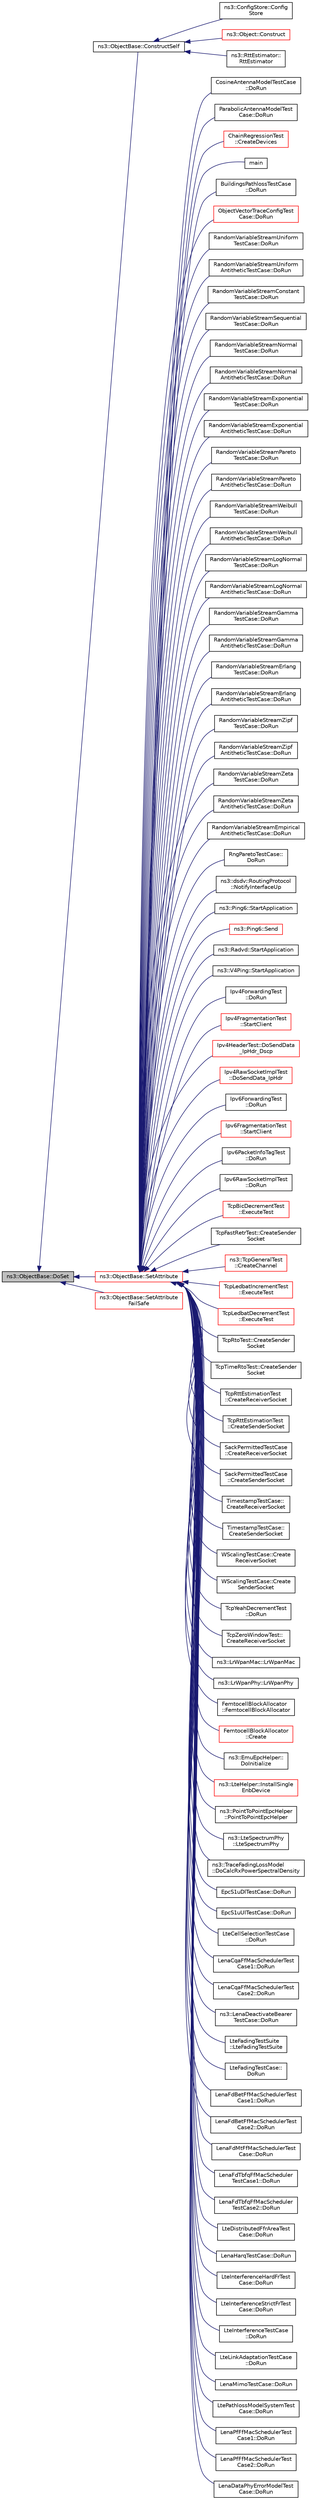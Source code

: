 digraph "ns3::ObjectBase::DoSet"
{
  edge [fontname="Helvetica",fontsize="10",labelfontname="Helvetica",labelfontsize="10"];
  node [fontname="Helvetica",fontsize="10",shape=record];
  rankdir="LR";
  Node1 [label="ns3::ObjectBase::DoSet",height=0.2,width=0.4,color="black", fillcolor="grey75", style="filled", fontcolor="black"];
  Node1 -> Node2 [dir="back",color="midnightblue",fontsize="10",style="solid"];
  Node2 [label="ns3::ObjectBase::ConstructSelf",height=0.2,width=0.4,color="black", fillcolor="white", style="filled",URL="$d2/dac/classns3_1_1ObjectBase.html#a5cda18dec6d0744cb652a3ed60056958"];
  Node2 -> Node3 [dir="back",color="midnightblue",fontsize="10",style="solid"];
  Node3 [label="ns3::ConfigStore::Config\lStore",height=0.2,width=0.4,color="black", fillcolor="white", style="filled",URL="$da/d51/classns3_1_1ConfigStore.html#ab2c0c2707ae2dc5489acd4cfccd63fd4"];
  Node2 -> Node4 [dir="back",color="midnightblue",fontsize="10",style="solid"];
  Node4 [label="ns3::Object::Construct",height=0.2,width=0.4,color="red", fillcolor="white", style="filled",URL="$d9/d77/classns3_1_1Object.html#a636e8411dc5228771f45c9b805d348fa"];
  Node2 -> Node5 [dir="back",color="midnightblue",fontsize="10",style="solid"];
  Node5 [label="ns3::RttEstimator::\lRttEstimator",height=0.2,width=0.4,color="black", fillcolor="white", style="filled",URL="$da/d1f/classns3_1_1RttEstimator.html#a86696ed57483bf9e19abbf6978c46581"];
  Node1 -> Node6 [dir="back",color="midnightblue",fontsize="10",style="solid"];
  Node6 [label="ns3::ObjectBase::SetAttribute",height=0.2,width=0.4,color="red", fillcolor="white", style="filled",URL="$d2/dac/classns3_1_1ObjectBase.html#ac60245d3ea4123bbc9b1d391f1f6592f"];
  Node6 -> Node7 [dir="back",color="midnightblue",fontsize="10",style="solid"];
  Node7 [label="CosineAntennaModelTestCase\l::DoRun",height=0.2,width=0.4,color="black", fillcolor="white", style="filled",URL="$da/d24/classCosineAntennaModelTestCase.html#af5080960707daf23a44d2d68f73187f2",tooltip="Implementation to actually run this TestCase. "];
  Node6 -> Node8 [dir="back",color="midnightblue",fontsize="10",style="solid"];
  Node8 [label="ParabolicAntennaModelTest\lCase::DoRun",height=0.2,width=0.4,color="black", fillcolor="white", style="filled",URL="$d0/d0a/classParabolicAntennaModelTestCase.html#aff4d840d72b8e53febb6ebbce2f19644",tooltip="Implementation to actually run this TestCase. "];
  Node6 -> Node9 [dir="back",color="midnightblue",fontsize="10",style="solid"];
  Node9 [label="ChainRegressionTest\l::CreateDevices",height=0.2,width=0.4,color="red", fillcolor="white", style="filled",URL="$da/d19/classChainRegressionTest.html#ae8b1dd906e3d52a223122c63d236bb19",tooltip="Create devices, install TCP/IP stack and applications. "];
  Node6 -> Node10 [dir="back",color="midnightblue",fontsize="10",style="solid"];
  Node10 [label="main",height=0.2,width=0.4,color="black", fillcolor="white", style="filled",URL="$d1/dc3/buildings-pathloss-profiler_8cc.html#a0ddf1224851353fc92bfbff6f499fa97"];
  Node6 -> Node11 [dir="back",color="midnightblue",fontsize="10",style="solid"];
  Node11 [label="BuildingsPathlossTestCase\l::DoRun",height=0.2,width=0.4,color="black", fillcolor="white", style="filled",URL="$db/dc5/classBuildingsPathlossTestCase.html#a6b16dda55a96c818e4612ada692b6b35",tooltip="Implementation to actually run this TestCase. "];
  Node6 -> Node12 [dir="back",color="midnightblue",fontsize="10",style="solid"];
  Node12 [label="ObjectVectorTraceConfigTest\lCase::DoRun",height=0.2,width=0.4,color="red", fillcolor="white", style="filled",URL="$d9/dc1/classObjectVectorTraceConfigTestCase.html#a9a6e89be5025970a01de8e4fb514b750",tooltip="Implementation to actually run this TestCase. "];
  Node6 -> Node13 [dir="back",color="midnightblue",fontsize="10",style="solid"];
  Node13 [label="RandomVariableStreamUniform\lTestCase::DoRun",height=0.2,width=0.4,color="black", fillcolor="white", style="filled",URL="$dd/d48/classRandomVariableStreamUniformTestCase.html#acd98890e6413349110a471847035892f",tooltip="Implementation to actually run this TestCase. "];
  Node6 -> Node14 [dir="back",color="midnightblue",fontsize="10",style="solid"];
  Node14 [label="RandomVariableStreamUniform\lAntitheticTestCase::DoRun",height=0.2,width=0.4,color="black", fillcolor="white", style="filled",URL="$d5/d78/classRandomVariableStreamUniformAntitheticTestCase.html#a268aa184dc12129f1e8d52efb087b138",tooltip="Implementation to actually run this TestCase. "];
  Node6 -> Node15 [dir="back",color="midnightblue",fontsize="10",style="solid"];
  Node15 [label="RandomVariableStreamConstant\lTestCase::DoRun",height=0.2,width=0.4,color="black", fillcolor="white", style="filled",URL="$d8/d4d/classRandomVariableStreamConstantTestCase.html#a4ce02511f1ef542dc540bf1b67110107",tooltip="Implementation to actually run this TestCase. "];
  Node6 -> Node16 [dir="back",color="midnightblue",fontsize="10",style="solid"];
  Node16 [label="RandomVariableStreamSequential\lTestCase::DoRun",height=0.2,width=0.4,color="black", fillcolor="white", style="filled",URL="$d8/da9/classRandomVariableStreamSequentialTestCase.html#af20ba034dc64583488703717f1f964df",tooltip="Implementation to actually run this TestCase. "];
  Node6 -> Node17 [dir="back",color="midnightblue",fontsize="10",style="solid"];
  Node17 [label="RandomVariableStreamNormal\lTestCase::DoRun",height=0.2,width=0.4,color="black", fillcolor="white", style="filled",URL="$dc/d32/classRandomVariableStreamNormalTestCase.html#a2c1c4ae92a8968425acae293ab6902ae",tooltip="Implementation to actually run this TestCase. "];
  Node6 -> Node18 [dir="back",color="midnightblue",fontsize="10",style="solid"];
  Node18 [label="RandomVariableStreamNormal\lAntitheticTestCase::DoRun",height=0.2,width=0.4,color="black", fillcolor="white", style="filled",URL="$d3/de9/classRandomVariableStreamNormalAntitheticTestCase.html#a233f98f7ae2e023e58a32e69d3d801a1",tooltip="Implementation to actually run this TestCase. "];
  Node6 -> Node19 [dir="back",color="midnightblue",fontsize="10",style="solid"];
  Node19 [label="RandomVariableStreamExponential\lTestCase::DoRun",height=0.2,width=0.4,color="black", fillcolor="white", style="filled",URL="$df/d79/classRandomVariableStreamExponentialTestCase.html#a6470c9d2ff0b5da0f26f52cb60c4f05d",tooltip="Implementation to actually run this TestCase. "];
  Node6 -> Node20 [dir="back",color="midnightblue",fontsize="10",style="solid"];
  Node20 [label="RandomVariableStreamExponential\lAntitheticTestCase::DoRun",height=0.2,width=0.4,color="black", fillcolor="white", style="filled",URL="$de/dc5/classRandomVariableStreamExponentialAntitheticTestCase.html#af5b912b3fb0c143ff01538bc9a367c01",tooltip="Implementation to actually run this TestCase. "];
  Node6 -> Node21 [dir="back",color="midnightblue",fontsize="10",style="solid"];
  Node21 [label="RandomVariableStreamPareto\lTestCase::DoRun",height=0.2,width=0.4,color="black", fillcolor="white", style="filled",URL="$de/d68/classRandomVariableStreamParetoTestCase.html#aaac32e346dd87c8e781fcfb97566aa7c",tooltip="Implementation to actually run this TestCase. "];
  Node6 -> Node22 [dir="back",color="midnightblue",fontsize="10",style="solid"];
  Node22 [label="RandomVariableStreamPareto\lAntitheticTestCase::DoRun",height=0.2,width=0.4,color="black", fillcolor="white", style="filled",URL="$da/de7/classRandomVariableStreamParetoAntitheticTestCase.html#a999b8b871b30cd7275bba0953979ecd2",tooltip="Implementation to actually run this TestCase. "];
  Node6 -> Node23 [dir="back",color="midnightblue",fontsize="10",style="solid"];
  Node23 [label="RandomVariableStreamWeibull\lTestCase::DoRun",height=0.2,width=0.4,color="black", fillcolor="white", style="filled",URL="$d5/d69/classRandomVariableStreamWeibullTestCase.html#aadc4348a5a7104c06a21c74db07c793e",tooltip="Implementation to actually run this TestCase. "];
  Node6 -> Node24 [dir="back",color="midnightblue",fontsize="10",style="solid"];
  Node24 [label="RandomVariableStreamWeibull\lAntitheticTestCase::DoRun",height=0.2,width=0.4,color="black", fillcolor="white", style="filled",URL="$d9/d29/classRandomVariableStreamWeibullAntitheticTestCase.html#a646eb24fbaafc1bc472f5b4c742df0d6",tooltip="Implementation to actually run this TestCase. "];
  Node6 -> Node25 [dir="back",color="midnightblue",fontsize="10",style="solid"];
  Node25 [label="RandomVariableStreamLogNormal\lTestCase::DoRun",height=0.2,width=0.4,color="black", fillcolor="white", style="filled",URL="$d6/d33/classRandomVariableStreamLogNormalTestCase.html#ab6ee956d829eb26ba949e3a4d99c6996",tooltip="Implementation to actually run this TestCase. "];
  Node6 -> Node26 [dir="back",color="midnightblue",fontsize="10",style="solid"];
  Node26 [label="RandomVariableStreamLogNormal\lAntitheticTestCase::DoRun",height=0.2,width=0.4,color="black", fillcolor="white", style="filled",URL="$d1/d0c/classRandomVariableStreamLogNormalAntitheticTestCase.html#a723deffbfad7dbfbeecee15109aa20fc",tooltip="Implementation to actually run this TestCase. "];
  Node6 -> Node27 [dir="back",color="midnightblue",fontsize="10",style="solid"];
  Node27 [label="RandomVariableStreamGamma\lTestCase::DoRun",height=0.2,width=0.4,color="black", fillcolor="white", style="filled",URL="$db/dc4/classRandomVariableStreamGammaTestCase.html#aa1a9e09d67bfb3985156919da14d76ad",tooltip="Implementation to actually run this TestCase. "];
  Node6 -> Node28 [dir="back",color="midnightblue",fontsize="10",style="solid"];
  Node28 [label="RandomVariableStreamGamma\lAntitheticTestCase::DoRun",height=0.2,width=0.4,color="black", fillcolor="white", style="filled",URL="$d7/d01/classRandomVariableStreamGammaAntitheticTestCase.html#ad5df183b68d515005c4759f7456c372a",tooltip="Implementation to actually run this TestCase. "];
  Node6 -> Node29 [dir="back",color="midnightblue",fontsize="10",style="solid"];
  Node29 [label="RandomVariableStreamErlang\lTestCase::DoRun",height=0.2,width=0.4,color="black", fillcolor="white", style="filled",URL="$d9/d38/classRandomVariableStreamErlangTestCase.html#a54853fd9902c0aeabd501845ebcd3f6d",tooltip="Implementation to actually run this TestCase. "];
  Node6 -> Node30 [dir="back",color="midnightblue",fontsize="10",style="solid"];
  Node30 [label="RandomVariableStreamErlang\lAntitheticTestCase::DoRun",height=0.2,width=0.4,color="black", fillcolor="white", style="filled",URL="$dd/d37/classRandomVariableStreamErlangAntitheticTestCase.html#acf2136fbba962cfd8a9654c08175079b",tooltip="Implementation to actually run this TestCase. "];
  Node6 -> Node31 [dir="back",color="midnightblue",fontsize="10",style="solid"];
  Node31 [label="RandomVariableStreamZipf\lTestCase::DoRun",height=0.2,width=0.4,color="black", fillcolor="white", style="filled",URL="$d8/d9d/classRandomVariableStreamZipfTestCase.html#a85704e09590df03d979c956f514d4e2d",tooltip="Implementation to actually run this TestCase. "];
  Node6 -> Node32 [dir="back",color="midnightblue",fontsize="10",style="solid"];
  Node32 [label="RandomVariableStreamZipf\lAntitheticTestCase::DoRun",height=0.2,width=0.4,color="black", fillcolor="white", style="filled",URL="$d9/db9/classRandomVariableStreamZipfAntitheticTestCase.html#a09c7d1e05440c0621417aed87b8e67ac",tooltip="Implementation to actually run this TestCase. "];
  Node6 -> Node33 [dir="back",color="midnightblue",fontsize="10",style="solid"];
  Node33 [label="RandomVariableStreamZeta\lTestCase::DoRun",height=0.2,width=0.4,color="black", fillcolor="white", style="filled",URL="$d8/de7/classRandomVariableStreamZetaTestCase.html#a7618faf8620a51f1ed56e1c7e10f3d1f",tooltip="Implementation to actually run this TestCase. "];
  Node6 -> Node34 [dir="back",color="midnightblue",fontsize="10",style="solid"];
  Node34 [label="RandomVariableStreamZeta\lAntitheticTestCase::DoRun",height=0.2,width=0.4,color="black", fillcolor="white", style="filled",URL="$d3/d91/classRandomVariableStreamZetaAntitheticTestCase.html#ac97c0559c3511e171350fabb6a5e8c74",tooltip="Implementation to actually run this TestCase. "];
  Node6 -> Node35 [dir="back",color="midnightblue",fontsize="10",style="solid"];
  Node35 [label="RandomVariableStreamEmpirical\lAntitheticTestCase::DoRun",height=0.2,width=0.4,color="black", fillcolor="white", style="filled",URL="$d9/d69/classRandomVariableStreamEmpiricalAntitheticTestCase.html#aff8e13cf80352999319d7600e2324d26",tooltip="Implementation to actually run this TestCase. "];
  Node6 -> Node36 [dir="back",color="midnightblue",fontsize="10",style="solid"];
  Node36 [label="RngParetoTestCase::\lDoRun",height=0.2,width=0.4,color="black", fillcolor="white", style="filled",URL="$d5/d35/classRngParetoTestCase.html#abb848c4fda89ed45d7a7bcdab8f345de",tooltip="Implementation to actually run this TestCase. "];
  Node6 -> Node37 [dir="back",color="midnightblue",fontsize="10",style="solid"];
  Node37 [label="ns3::dsdv::RoutingProtocol\l::NotifyInterfaceUp",height=0.2,width=0.4,color="black", fillcolor="white", style="filled",URL="$de/dca/classns3_1_1dsdv_1_1RoutingProtocol.html#a9a3edd95b3a0714d5aff5293e96883d2"];
  Node6 -> Node38 [dir="back",color="midnightblue",fontsize="10",style="solid"];
  Node38 [label="ns3::Ping6::StartApplication",height=0.2,width=0.4,color="black", fillcolor="white", style="filled",URL="$d7/dc8/classns3_1_1Ping6.html#aa7b184cb61e3c3cb32aefa4d0407f521",tooltip="Start the application. "];
  Node6 -> Node39 [dir="back",color="midnightblue",fontsize="10",style="solid"];
  Node39 [label="ns3::Ping6::Send",height=0.2,width=0.4,color="red", fillcolor="white", style="filled",URL="$d7/dc8/classns3_1_1Ping6.html#a90c69934f60e7260d72f6c9fa1e6b341",tooltip="Send a packet. "];
  Node6 -> Node40 [dir="back",color="midnightblue",fontsize="10",style="solid"];
  Node40 [label="ns3::Radvd::StartApplication",height=0.2,width=0.4,color="black", fillcolor="white", style="filled",URL="$d5/dd8/classns3_1_1Radvd.html#ab3d7cd100356262e43c24e608ef1aff4",tooltip="Start the application. "];
  Node6 -> Node41 [dir="back",color="midnightblue",fontsize="10",style="solid"];
  Node41 [label="ns3::V4Ping::StartApplication",height=0.2,width=0.4,color="black", fillcolor="white", style="filled",URL="$d3/da5/classns3_1_1V4Ping.html#ac5176e135c81f0764bcd560c7fc71390",tooltip="Application specific startup code. "];
  Node6 -> Node42 [dir="back",color="midnightblue",fontsize="10",style="solid"];
  Node42 [label="Ipv4ForwardingTest\l::DoRun",height=0.2,width=0.4,color="black", fillcolor="white", style="filled",URL="$db/d18/classIpv4ForwardingTest.html#aa3735e1731b087938e97f39b7d90dd35",tooltip="Implementation to actually run this TestCase. "];
  Node6 -> Node43 [dir="back",color="midnightblue",fontsize="10",style="solid"];
  Node43 [label="Ipv4FragmentationTest\l::StartClient",height=0.2,width=0.4,color="red", fillcolor="white", style="filled",URL="$d2/d57/classIpv4FragmentationTest.html#a5ce3759e72c31d2f86d6424ff0702b47",tooltip="Start the client. "];
  Node6 -> Node44 [dir="back",color="midnightblue",fontsize="10",style="solid"];
  Node44 [label="Ipv4HeaderTest::DoSendData\l_IpHdr_Dscp",height=0.2,width=0.4,color="red", fillcolor="white", style="filled",URL="$d7/dba/classIpv4HeaderTest.html#add7c6ef7aa63f94ed04b22090ccc551e",tooltip="Send a packet with speciic DSCP and ECN fields. "];
  Node6 -> Node45 [dir="back",color="midnightblue",fontsize="10",style="solid"];
  Node45 [label="Ipv4RawSocketImplTest\l::DoSendData_IpHdr",height=0.2,width=0.4,color="red", fillcolor="white", style="filled",URL="$d9/da3/classIpv4RawSocketImplTest.html#a94bfd4cdde1004ff32b3ac02c31703ef",tooltip="Send data. "];
  Node6 -> Node46 [dir="back",color="midnightblue",fontsize="10",style="solid"];
  Node46 [label="Ipv6ForwardingTest\l::DoRun",height=0.2,width=0.4,color="black", fillcolor="white", style="filled",URL="$db/de3/classIpv6ForwardingTest.html#a6144bc09598dfbf6a8974f1342dcce66",tooltip="Implementation to actually run this TestCase. "];
  Node6 -> Node47 [dir="back",color="midnightblue",fontsize="10",style="solid"];
  Node47 [label="Ipv6FragmentationTest\l::StartClient",height=0.2,width=0.4,color="red", fillcolor="white", style="filled",URL="$d1/dbc/classIpv6FragmentationTest.html#afe87fca4651780b7210efb45a77eadff",tooltip="Start the client. "];
  Node6 -> Node48 [dir="back",color="midnightblue",fontsize="10",style="solid"];
  Node48 [label="Ipv6PacketInfoTagTest\l::DoRun",height=0.2,width=0.4,color="black", fillcolor="white", style="filled",URL="$dd/d77/classIpv6PacketInfoTagTest.html#a6b51aaddc63d2aaef95b72056cb5b36d",tooltip="Implementation to actually run this TestCase. "];
  Node6 -> Node49 [dir="back",color="midnightblue",fontsize="10",style="solid"];
  Node49 [label="Ipv6RawSocketImplTest\l::DoRun",height=0.2,width=0.4,color="black", fillcolor="white", style="filled",URL="$d4/d86/classIpv6RawSocketImplTest.html#a38877abe88d646fe0c8fd155a481049c",tooltip="Implementation to actually run this TestCase. "];
  Node6 -> Node50 [dir="back",color="midnightblue",fontsize="10",style="solid"];
  Node50 [label="TcpBicDecrementTest\l::ExecuteTest",height=0.2,width=0.4,color="red", fillcolor="white", style="filled",URL="$d8/dc5/classTcpBicDecrementTest.html#ac43685ed144fb8439ad966e912d25248",tooltip="Execute the test. "];
  Node6 -> Node51 [dir="back",color="midnightblue",fontsize="10",style="solid"];
  Node51 [label="TcpFastRetrTest::CreateSender\lSocket",height=0.2,width=0.4,color="black", fillcolor="white", style="filled",URL="$df/d85/classTcpFastRetrTest.html#a2c9d7bede67aca9e0c96f2dc0e6ff9c1",tooltip="Create and install the socket to install on the sender. "];
  Node6 -> Node52 [dir="back",color="midnightblue",fontsize="10",style="solid"];
  Node52 [label="ns3::TcpGeneralTest\l::CreateChannel",height=0.2,width=0.4,color="red", fillcolor="white", style="filled",URL="$d2/dfd/classns3_1_1TcpGeneralTest.html#a809e0bad8c6722d3a0fcd6747a231e35",tooltip="Create and return the channel installed between the two socket. "];
  Node6 -> Node53 [dir="back",color="midnightblue",fontsize="10",style="solid"];
  Node53 [label="TcpLedbatIncrementTest\l::ExecuteTest",height=0.2,width=0.4,color="red", fillcolor="white", style="filled",URL="$d8/d63/classTcpLedbatIncrementTest.html#a84a03d2ecd9136e498c22721122e2b6b",tooltip="Execute the test. "];
  Node6 -> Node54 [dir="back",color="midnightblue",fontsize="10",style="solid"];
  Node54 [label="TcpLedbatDecrementTest\l::ExecuteTest",height=0.2,width=0.4,color="red", fillcolor="white", style="filled",URL="$d7/d5c/classTcpLedbatDecrementTest.html#a6c33fcfc3f71942ffc0b987f8d685f8d",tooltip="Execute the test. "];
  Node6 -> Node55 [dir="back",color="midnightblue",fontsize="10",style="solid"];
  Node55 [label="TcpRtoTest::CreateSender\lSocket",height=0.2,width=0.4,color="black", fillcolor="white", style="filled",URL="$de/d2b/classTcpRtoTest.html#ab2403191ee2bca4b03bd7d9f1fd5c832",tooltip="Create and install the socket to install on the sender. "];
  Node6 -> Node56 [dir="back",color="midnightblue",fontsize="10",style="solid"];
  Node56 [label="TcpTimeRtoTest::CreateSender\lSocket",height=0.2,width=0.4,color="black", fillcolor="white", style="filled",URL="$dc/da7/classTcpTimeRtoTest.html#a1de56f4678c729df31417a732dadac91",tooltip="Create and install the socket to install on the sender. "];
  Node6 -> Node57 [dir="back",color="midnightblue",fontsize="10",style="solid"];
  Node57 [label="TcpRttEstimationTest\l::CreateReceiverSocket",height=0.2,width=0.4,color="black", fillcolor="white", style="filled",URL="$dc/deb/classTcpRttEstimationTest.html#ad28cb87b3ee874008937ff5158980e3d",tooltip="Create and install the socket to install on the receiver. "];
  Node6 -> Node58 [dir="back",color="midnightblue",fontsize="10",style="solid"];
  Node58 [label="TcpRttEstimationTest\l::CreateSenderSocket",height=0.2,width=0.4,color="black", fillcolor="white", style="filled",URL="$dc/deb/classTcpRttEstimationTest.html#a9b84db1757b8702294bc1310160adc44",tooltip="Create and install the socket to install on the sender. "];
  Node6 -> Node59 [dir="back",color="midnightblue",fontsize="10",style="solid"];
  Node59 [label="SackPermittedTestCase\l::CreateReceiverSocket",height=0.2,width=0.4,color="black", fillcolor="white", style="filled",URL="$dc/d3b/classSackPermittedTestCase.html#a841608094c8c4d7be080657e94049cd9",tooltip="Create and install the socket to install on the receiver. "];
  Node6 -> Node60 [dir="back",color="midnightblue",fontsize="10",style="solid"];
  Node60 [label="SackPermittedTestCase\l::CreateSenderSocket",height=0.2,width=0.4,color="black", fillcolor="white", style="filled",URL="$dc/d3b/classSackPermittedTestCase.html#af9d0ae684dd5c81dcac425f7f48128bf",tooltip="Create and install the socket to install on the sender. "];
  Node6 -> Node61 [dir="back",color="midnightblue",fontsize="10",style="solid"];
  Node61 [label="TimestampTestCase::\lCreateReceiverSocket",height=0.2,width=0.4,color="black", fillcolor="white", style="filled",URL="$df/db9/classTimestampTestCase.html#a391b0d079e952d9ab76bfc10134c41a4",tooltip="Create and install the socket to install on the receiver. "];
  Node6 -> Node62 [dir="back",color="midnightblue",fontsize="10",style="solid"];
  Node62 [label="TimestampTestCase::\lCreateSenderSocket",height=0.2,width=0.4,color="black", fillcolor="white", style="filled",URL="$df/db9/classTimestampTestCase.html#a0b1b0ff811a6c57f02c818db1d4b803e",tooltip="Create and install the socket to install on the sender. "];
  Node6 -> Node63 [dir="back",color="midnightblue",fontsize="10",style="solid"];
  Node63 [label="WScalingTestCase::Create\lReceiverSocket",height=0.2,width=0.4,color="black", fillcolor="white", style="filled",URL="$d7/d9a/classWScalingTestCase.html#a45cb1ef68ab73dc766fb5ec6def3524f",tooltip="Create and install the socket to install on the receiver. "];
  Node6 -> Node64 [dir="back",color="midnightblue",fontsize="10",style="solid"];
  Node64 [label="WScalingTestCase::Create\lSenderSocket",height=0.2,width=0.4,color="black", fillcolor="white", style="filled",URL="$d7/d9a/classWScalingTestCase.html#a1b29911344276ed50597df32b2e8569d",tooltip="Create and install the socket to install on the sender. "];
  Node6 -> Node65 [dir="back",color="midnightblue",fontsize="10",style="solid"];
  Node65 [label="TcpYeahDecrementTest\l::DoRun",height=0.2,width=0.4,color="black", fillcolor="white", style="filled",URL="$da/d80/classTcpYeahDecrementTest.html#a699fd95f30a62b6570bce1a2d60780b3",tooltip="Implementation to actually run this TestCase. "];
  Node6 -> Node66 [dir="back",color="midnightblue",fontsize="10",style="solid"];
  Node66 [label="TcpZeroWindowTest::\lCreateReceiverSocket",height=0.2,width=0.4,color="black", fillcolor="white", style="filled",URL="$d1/db9/classTcpZeroWindowTest.html#a50c83ae2a30fae1f9fe9d9409daeea5e",tooltip="Create and install the socket to install on the receiver. "];
  Node6 -> Node67 [dir="back",color="midnightblue",fontsize="10",style="solid"];
  Node67 [label="ns3::LrWpanMac::LrWpanMac",height=0.2,width=0.4,color="black", fillcolor="white", style="filled",URL="$db/d57/classns3_1_1LrWpanMac.html#ae85526f526890de95937d9e6f1771403"];
  Node6 -> Node68 [dir="back",color="midnightblue",fontsize="10",style="solid"];
  Node68 [label="ns3::LrWpanPhy::LrWpanPhy",height=0.2,width=0.4,color="black", fillcolor="white", style="filled",URL="$d6/d61/classns3_1_1LrWpanPhy.html#a93412f30a30d144978857a5205c55b7b"];
  Node6 -> Node69 [dir="back",color="midnightblue",fontsize="10",style="solid"];
  Node69 [label="FemtocellBlockAllocator\l::FemtocellBlockAllocator",height=0.2,width=0.4,color="black", fillcolor="white", style="filled",URL="$dd/d6a/classFemtocellBlockAllocator.html#a6258c3cdb7be54a9500e8f74967ca7b5"];
  Node6 -> Node70 [dir="back",color="midnightblue",fontsize="10",style="solid"];
  Node70 [label="FemtocellBlockAllocator\l::Create",height=0.2,width=0.4,color="red", fillcolor="white", style="filled",URL="$dd/d6a/classFemtocellBlockAllocator.html#ac3f3dd07dae696b6991e9d483e4fffe5"];
  Node6 -> Node71 [dir="back",color="midnightblue",fontsize="10",style="solid"];
  Node71 [label="ns3::EmuEpcHelper::\lDoInitialize",height=0.2,width=0.4,color="black", fillcolor="white", style="filled",URL="$d9/db8/classns3_1_1EmuEpcHelper.html#ae66ac77634aad1dfb03bbe0d8a54acc1"];
  Node6 -> Node72 [dir="back",color="midnightblue",fontsize="10",style="solid"];
  Node72 [label="ns3::LteHelper::InstallSingle\lEnbDevice",height=0.2,width=0.4,color="red", fillcolor="white", style="filled",URL="$d6/d63/classns3_1_1LteHelper.html#afac168014c3a4ac5c30bfd7c1d09cb96"];
  Node6 -> Node73 [dir="back",color="midnightblue",fontsize="10",style="solid"];
  Node73 [label="ns3::PointToPointEpcHelper\l::PointToPointEpcHelper",height=0.2,width=0.4,color="black", fillcolor="white", style="filled",URL="$de/d5b/classns3_1_1PointToPointEpcHelper.html#a3d4c34f6a194c994d45e0dac5019b8cb"];
  Node6 -> Node74 [dir="back",color="midnightblue",fontsize="10",style="solid"];
  Node74 [label="ns3::LteSpectrumPhy\l::LteSpectrumPhy",height=0.2,width=0.4,color="black", fillcolor="white", style="filled",URL="$de/def/classns3_1_1LteSpectrumPhy.html#a689d4909a1da1d10727e382ad8b04a91"];
  Node6 -> Node75 [dir="back",color="midnightblue",fontsize="10",style="solid"];
  Node75 [label="ns3::TraceFadingLossModel\l::DoCalcRxPowerSpectralDensity",height=0.2,width=0.4,color="black", fillcolor="white", style="filled",URL="$d8/ddd/classns3_1_1TraceFadingLossModel.html#ae7ce6b9691f0e0c0607c01ca2e9c7fa6"];
  Node6 -> Node76 [dir="back",color="midnightblue",fontsize="10",style="solid"];
  Node76 [label="EpcS1uDlTestCase::DoRun",height=0.2,width=0.4,color="black", fillcolor="white", style="filled",URL="$db/d72/classEpcS1uDlTestCase.html#a2ac9313672e6c5e2a5a33f98a77ffec2",tooltip="Implementation to actually run this TestCase. "];
  Node6 -> Node77 [dir="back",color="midnightblue",fontsize="10",style="solid"];
  Node77 [label="EpcS1uUlTestCase::DoRun",height=0.2,width=0.4,color="black", fillcolor="white", style="filled",URL="$d8/d4d/classEpcS1uUlTestCase.html#a6fa27997312de46d9b0f3ab2221a24fa",tooltip="Implementation to actually run this TestCase. "];
  Node6 -> Node78 [dir="back",color="midnightblue",fontsize="10",style="solid"];
  Node78 [label="LteCellSelectionTestCase\l::DoRun",height=0.2,width=0.4,color="black", fillcolor="white", style="filled",URL="$d3/d21/classLteCellSelectionTestCase.html#a2ad9dadf26f7beb5d3ed1c6dfbcef90a",tooltip="Setup the simulation according to the configuration set by the class constructor, run it..."];
  Node6 -> Node79 [dir="back",color="midnightblue",fontsize="10",style="solid"];
  Node79 [label="LenaCqaFfMacSchedulerTest\lCase1::DoRun",height=0.2,width=0.4,color="black", fillcolor="white", style="filled",URL="$d2/d5c/classLenaCqaFfMacSchedulerTestCase1.html#a91b3e2ef4ff292dbeda5559ff0eae1e6",tooltip="Implementation to actually run this TestCase. "];
  Node6 -> Node80 [dir="back",color="midnightblue",fontsize="10",style="solid"];
  Node80 [label="LenaCqaFfMacSchedulerTest\lCase2::DoRun",height=0.2,width=0.4,color="black", fillcolor="white", style="filled",URL="$d4/d7d/classLenaCqaFfMacSchedulerTestCase2.html#a773e8490a80a3afe50adf54d713d3e4a",tooltip="Implementation to actually run this TestCase. "];
  Node6 -> Node81 [dir="back",color="midnightblue",fontsize="10",style="solid"];
  Node81 [label="ns3::LenaDeactivateBearer\lTestCase::DoRun",height=0.2,width=0.4,color="black", fillcolor="white", style="filled",URL="$d4/d2f/classns3_1_1LenaDeactivateBearerTestCase.html#a214d777e46f96b701efdfd360871f53f",tooltip="Implementation to actually run this TestCase. "];
  Node6 -> Node82 [dir="back",color="midnightblue",fontsize="10",style="solid"];
  Node82 [label="LteFadingTestSuite\l::LteFadingTestSuite",height=0.2,width=0.4,color="black", fillcolor="white", style="filled",URL="$da/d7a/classLteFadingTestSuite.html#aa8f5d146edf68b18fe52196168dcbf90"];
  Node6 -> Node83 [dir="back",color="midnightblue",fontsize="10",style="solid"];
  Node83 [label="LteFadingTestCase::\lDoRun",height=0.2,width=0.4,color="black", fillcolor="white", style="filled",URL="$d3/de9/classLteFadingTestCase.html#af4d79285b8c87cc46d637330961f2655",tooltip="Implementation to actually run this TestCase. "];
  Node6 -> Node84 [dir="back",color="midnightblue",fontsize="10",style="solid"];
  Node84 [label="LenaFdBetFfMacSchedulerTest\lCase1::DoRun",height=0.2,width=0.4,color="black", fillcolor="white", style="filled",URL="$de/d24/classLenaFdBetFfMacSchedulerTestCase1.html#a21b7a9f396adcc1ab24ddefc919345f2",tooltip="Implementation to actually run this TestCase. "];
  Node6 -> Node85 [dir="back",color="midnightblue",fontsize="10",style="solid"];
  Node85 [label="LenaFdBetFfMacSchedulerTest\lCase2::DoRun",height=0.2,width=0.4,color="black", fillcolor="white", style="filled",URL="$d5/de5/classLenaFdBetFfMacSchedulerTestCase2.html#a51c587a50f2087be7c3950f4d2d82852",tooltip="Implementation to actually run this TestCase. "];
  Node6 -> Node86 [dir="back",color="midnightblue",fontsize="10",style="solid"];
  Node86 [label="LenaFdMtFfMacSchedulerTest\lCase::DoRun",height=0.2,width=0.4,color="black", fillcolor="white", style="filled",URL="$d6/dbd/classLenaFdMtFfMacSchedulerTestCase.html#a5cfc445b7daa4a02df317b46ee007f1a",tooltip="Implementation to actually run this TestCase. "];
  Node6 -> Node87 [dir="back",color="midnightblue",fontsize="10",style="solid"];
  Node87 [label="LenaFdTbfqFfMacScheduler\lTestCase1::DoRun",height=0.2,width=0.4,color="black", fillcolor="white", style="filled",URL="$d8/d07/classLenaFdTbfqFfMacSchedulerTestCase1.html#ae0536bf54d4e05fbf3600c1654c14cc0",tooltip="Implementation to actually run this TestCase. "];
  Node6 -> Node88 [dir="back",color="midnightblue",fontsize="10",style="solid"];
  Node88 [label="LenaFdTbfqFfMacScheduler\lTestCase2::DoRun",height=0.2,width=0.4,color="black", fillcolor="white", style="filled",URL="$d4/da3/classLenaFdTbfqFfMacSchedulerTestCase2.html#a2e43d4f9483463dffa86410a1ce47140",tooltip="Implementation to actually run this TestCase. "];
  Node6 -> Node89 [dir="back",color="midnightblue",fontsize="10",style="solid"];
  Node89 [label="LteDistributedFfrAreaTest\lCase::DoRun",height=0.2,width=0.4,color="black", fillcolor="white", style="filled",URL="$d7/d87/classLteDistributedFfrAreaTestCase.html#a1a386a39f2ddc3d22b17a134b775e2b7",tooltip="Implementation to actually run this TestCase. "];
  Node6 -> Node90 [dir="back",color="midnightblue",fontsize="10",style="solid"];
  Node90 [label="LenaHarqTestCase::DoRun",height=0.2,width=0.4,color="black", fillcolor="white", style="filled",URL="$dc/d87/classLenaHarqTestCase.html#a77a86faca2ff6021e971516d82ea0533",tooltip="Implementation to actually run this TestCase. "];
  Node6 -> Node91 [dir="back",color="midnightblue",fontsize="10",style="solid"];
  Node91 [label="LteInterferenceHardFrTest\lCase::DoRun",height=0.2,width=0.4,color="black", fillcolor="white", style="filled",URL="$d5/d60/classLteInterferenceHardFrTestCase.html#a2967abd43e38abed8a9d85d51c59937b",tooltip="Implementation to actually run this TestCase. "];
  Node6 -> Node92 [dir="back",color="midnightblue",fontsize="10",style="solid"];
  Node92 [label="LteInterferenceStrictFrTest\lCase::DoRun",height=0.2,width=0.4,color="black", fillcolor="white", style="filled",URL="$d6/da6/classLteInterferenceStrictFrTestCase.html#a8c8428c04ea0f4a892f289bb8423da52",tooltip="Implementation to actually run this TestCase. "];
  Node6 -> Node93 [dir="back",color="midnightblue",fontsize="10",style="solid"];
  Node93 [label="LteInterferenceTestCase\l::DoRun",height=0.2,width=0.4,color="black", fillcolor="white", style="filled",URL="$d8/d09/classLteInterferenceTestCase.html#adc059d120a4d9effd2ca5f6fecaae31a",tooltip="Implementation to actually run this TestCase. "];
  Node6 -> Node94 [dir="back",color="midnightblue",fontsize="10",style="solid"];
  Node94 [label="LteLinkAdaptationTestCase\l::DoRun",height=0.2,width=0.4,color="black", fillcolor="white", style="filled",URL="$d6/df3/classLteLinkAdaptationTestCase.html#a2310163be7e860827f18fce7fd100649",tooltip="Implementation to actually run this TestCase. "];
  Node6 -> Node95 [dir="back",color="midnightblue",fontsize="10",style="solid"];
  Node95 [label="LenaMimoTestCase::DoRun",height=0.2,width=0.4,color="black", fillcolor="white", style="filled",URL="$d4/d7e/classLenaMimoTestCase.html#a5479f5cb1621e84f8d28b4779f3e3b7c",tooltip="Implementation to actually run this TestCase. "];
  Node6 -> Node96 [dir="back",color="midnightblue",fontsize="10",style="solid"];
  Node96 [label="LtePathlossModelSystemTest\lCase::DoRun",height=0.2,width=0.4,color="black", fillcolor="white", style="filled",URL="$d2/d51/classLtePathlossModelSystemTestCase.html#a6cf8d23b5eab69a72e893419bbd13c1b",tooltip="Implementation to actually run this TestCase. "];
  Node6 -> Node97 [dir="back",color="midnightblue",fontsize="10",style="solid"];
  Node97 [label="LenaPfFfMacSchedulerTest\lCase1::DoRun",height=0.2,width=0.4,color="black", fillcolor="white", style="filled",URL="$df/d47/classLenaPfFfMacSchedulerTestCase1.html#a34e366045d568d5a38bedfeebbf72b79",tooltip="Implementation to actually run this TestCase. "];
  Node6 -> Node98 [dir="back",color="midnightblue",fontsize="10",style="solid"];
  Node98 [label="LenaPfFfMacSchedulerTest\lCase2::DoRun",height=0.2,width=0.4,color="black", fillcolor="white", style="filled",URL="$d9/dd8/classLenaPfFfMacSchedulerTestCase2.html#a693c0eff7472d9b3bb12f1f95e46253b",tooltip="Implementation to actually run this TestCase. "];
  Node6 -> Node99 [dir="back",color="midnightblue",fontsize="10",style="solid"];
  Node99 [label="LenaDataPhyErrorModelTest\lCase::DoRun",height=0.2,width=0.4,color="black", fillcolor="white", style="filled",URL="$d0/dbb/classLenaDataPhyErrorModelTestCase.html#a363738c5b8d73b6b3398dc526faf7792",tooltip="Implementation to actually run this TestCase. "];
  Node1 -> Node100 [dir="back",color="midnightblue",fontsize="10",style="solid"];
  Node100 [label="ns3::ObjectBase::SetAttribute\lFailSafe",height=0.2,width=0.4,color="red", fillcolor="white", style="filled",URL="$d2/dac/classns3_1_1ObjectBase.html#aa7d333004e970f925a4ed5df275541b5"];
}
